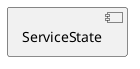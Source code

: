 @startuml

component ServiceState
'Discovery calls the services, they respond with the visitors.


'Startup



@enduml